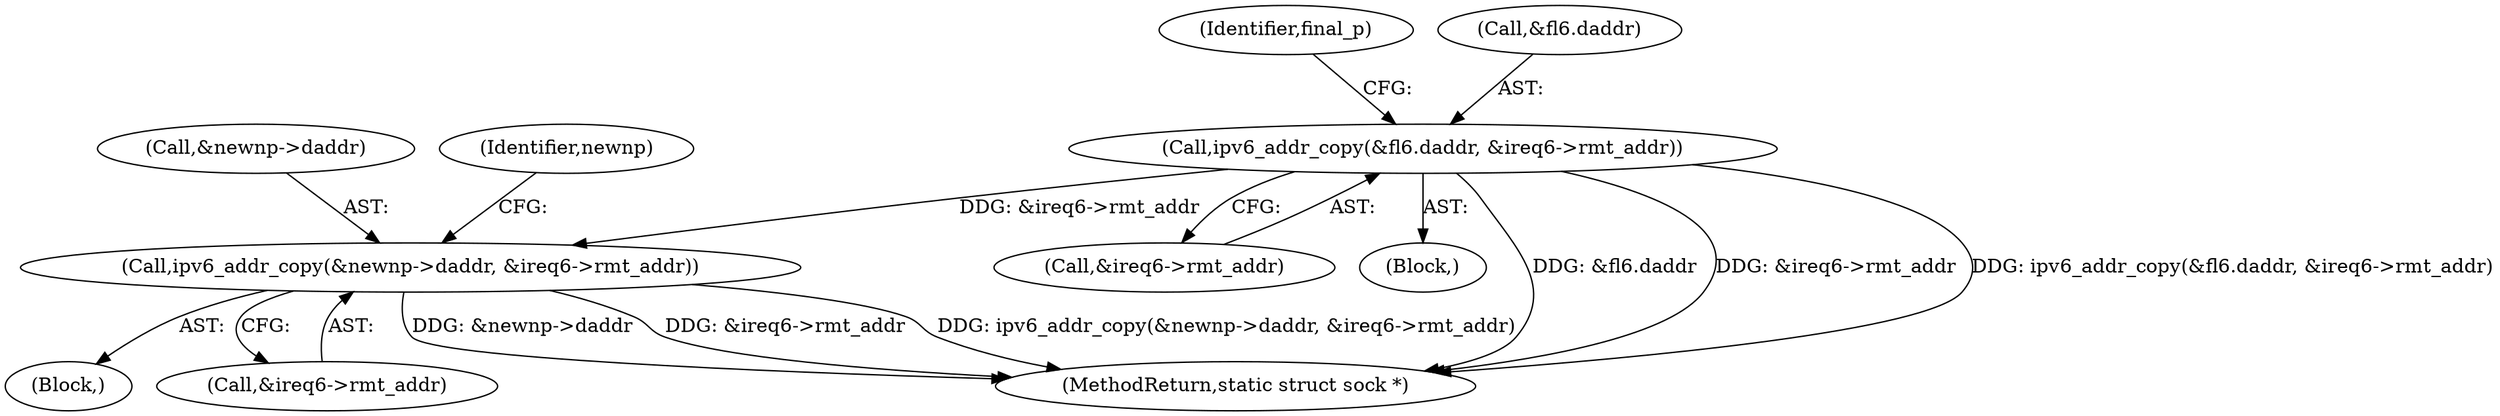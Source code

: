 digraph "0_linux_f6d8bd051c391c1c0458a30b2a7abcd939329259_1@API" {
"1000273" [label="(Call,ipv6_addr_copy(&fl6.daddr, &ireq6->rmt_addr))"];
"1000395" [label="(Call,ipv6_addr_copy(&newnp->daddr, &ireq6->rmt_addr))"];
"1000395" [label="(Call,ipv6_addr_copy(&newnp->daddr, &ireq6->rmt_addr))"];
"1000278" [label="(Call,&ireq6->rmt_addr)"];
"1000283" [label="(Identifier,final_p)"];
"1000273" [label="(Call,ipv6_addr_copy(&fl6.daddr, &ireq6->rmt_addr))"];
"1000113" [label="(Block,)"];
"1000258" [label="(Block,)"];
"1000400" [label="(Call,&ireq6->rmt_addr)"];
"1000396" [label="(Call,&newnp->daddr)"];
"1000274" [label="(Call,&fl6.daddr)"];
"1000407" [label="(Identifier,newnp)"];
"1000619" [label="(MethodReturn,static struct sock *)"];
"1000273" -> "1000258"  [label="AST: "];
"1000273" -> "1000278"  [label="CFG: "];
"1000274" -> "1000273"  [label="AST: "];
"1000278" -> "1000273"  [label="AST: "];
"1000283" -> "1000273"  [label="CFG: "];
"1000273" -> "1000619"  [label="DDG: &fl6.daddr"];
"1000273" -> "1000619"  [label="DDG: &ireq6->rmt_addr"];
"1000273" -> "1000619"  [label="DDG: ipv6_addr_copy(&fl6.daddr, &ireq6->rmt_addr)"];
"1000273" -> "1000395"  [label="DDG: &ireq6->rmt_addr"];
"1000395" -> "1000113"  [label="AST: "];
"1000395" -> "1000400"  [label="CFG: "];
"1000396" -> "1000395"  [label="AST: "];
"1000400" -> "1000395"  [label="AST: "];
"1000407" -> "1000395"  [label="CFG: "];
"1000395" -> "1000619"  [label="DDG: &newnp->daddr"];
"1000395" -> "1000619"  [label="DDG: &ireq6->rmt_addr"];
"1000395" -> "1000619"  [label="DDG: ipv6_addr_copy(&newnp->daddr, &ireq6->rmt_addr)"];
}
